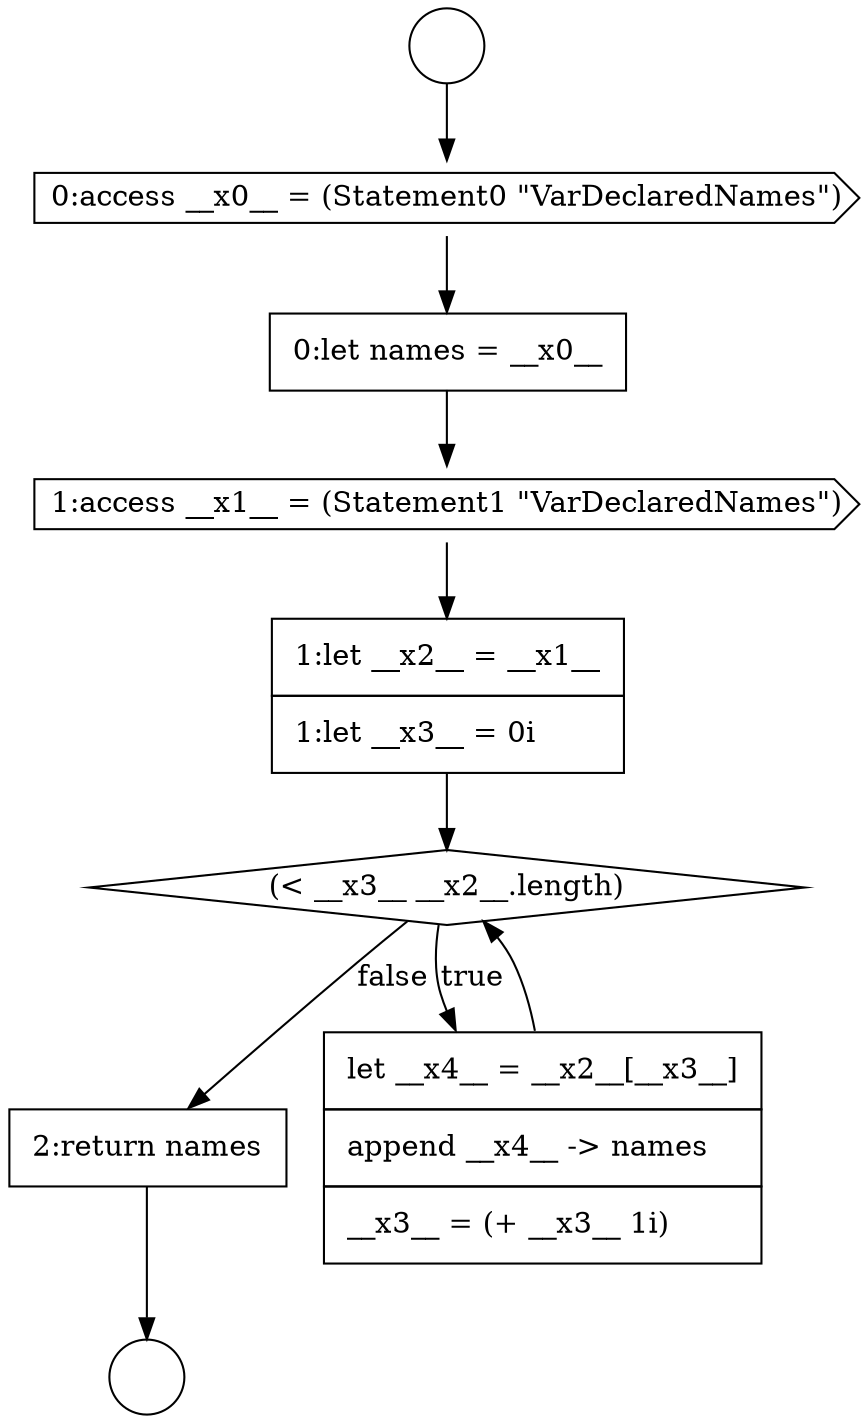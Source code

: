 digraph {
  node6208 [shape=diamond, label=<<font color="black">(&lt; __x3__ __x2__.length)</font>> color="black" fillcolor="white" style=filled]
  node6204 [shape=cds, label=<<font color="black">0:access __x0__ = (Statement0 &quot;VarDeclaredNames&quot;)</font>> color="black" fillcolor="white" style=filled]
  node6210 [shape=none, margin=0, label=<<font color="black">
    <table border="0" cellborder="1" cellspacing="0" cellpadding="10">
      <tr><td align="left">2:return names</td></tr>
    </table>
  </font>> color="black" fillcolor="white" style=filled]
  node6207 [shape=none, margin=0, label=<<font color="black">
    <table border="0" cellborder="1" cellspacing="0" cellpadding="10">
      <tr><td align="left">1:let __x2__ = __x1__</td></tr>
      <tr><td align="left">1:let __x3__ = 0i</td></tr>
    </table>
  </font>> color="black" fillcolor="white" style=filled]
  node6203 [shape=circle label=" " color="black" fillcolor="white" style=filled]
  node6202 [shape=circle label=" " color="black" fillcolor="white" style=filled]
  node6206 [shape=cds, label=<<font color="black">1:access __x1__ = (Statement1 &quot;VarDeclaredNames&quot;)</font>> color="black" fillcolor="white" style=filled]
  node6209 [shape=none, margin=0, label=<<font color="black">
    <table border="0" cellborder="1" cellspacing="0" cellpadding="10">
      <tr><td align="left">let __x4__ = __x2__[__x3__]</td></tr>
      <tr><td align="left">append __x4__ -&gt; names</td></tr>
      <tr><td align="left">__x3__ = (+ __x3__ 1i)</td></tr>
    </table>
  </font>> color="black" fillcolor="white" style=filled]
  node6205 [shape=none, margin=0, label=<<font color="black">
    <table border="0" cellborder="1" cellspacing="0" cellpadding="10">
      <tr><td align="left">0:let names = __x0__</td></tr>
    </table>
  </font>> color="black" fillcolor="white" style=filled]
  node6209 -> node6208 [ color="black"]
  node6204 -> node6205 [ color="black"]
  node6205 -> node6206 [ color="black"]
  node6210 -> node6203 [ color="black"]
  node6207 -> node6208 [ color="black"]
  node6206 -> node6207 [ color="black"]
  node6208 -> node6209 [label=<<font color="black">true</font>> color="black"]
  node6208 -> node6210 [label=<<font color="black">false</font>> color="black"]
  node6202 -> node6204 [ color="black"]
}
